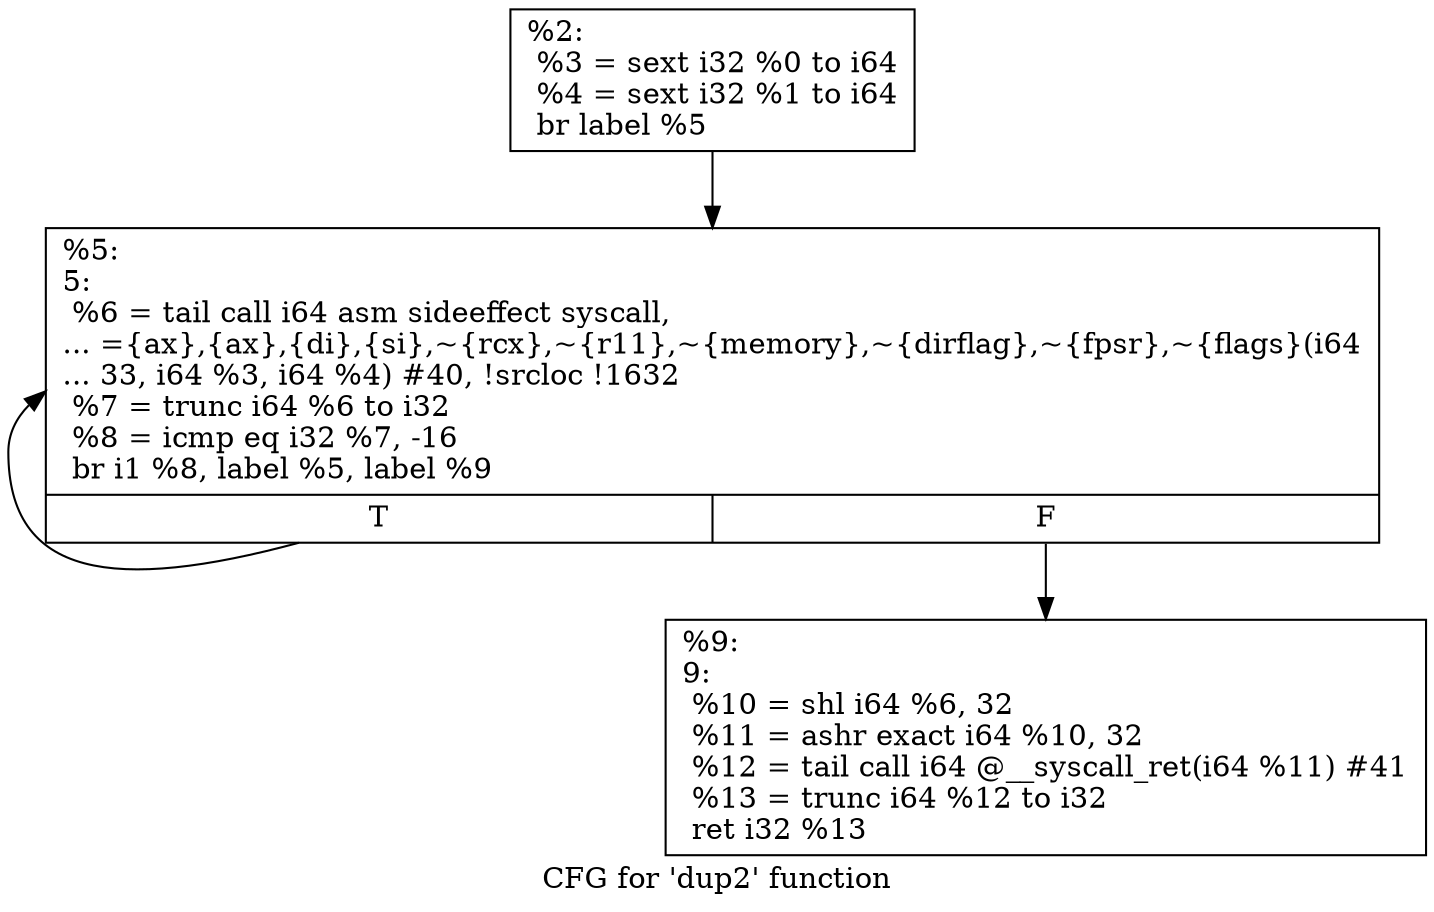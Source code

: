 digraph "CFG for 'dup2' function" {
	label="CFG for 'dup2' function";

	Node0x1a3ec60 [shape=record,label="{%2:\l  %3 = sext i32 %0 to i64\l  %4 = sext i32 %1 to i64\l  br label %5\l}"];
	Node0x1a3ec60 -> Node0x1a3ece0;
	Node0x1a3ece0 [shape=record,label="{%5:\l5:                                                \l  %6 = tail call i64 asm sideeffect syscall,\l... =\{ax\},\{ax\},\{di\},\{si\},~\{rcx\},~\{r11\},~\{memory\},~\{dirflag\},~\{fpsr\},~\{flags\}(i64\l... 33, i64 %3, i64 %4) #40, !srcloc !1632\l  %7 = trunc i64 %6 to i32\l  %8 = icmp eq i32 %7, -16\l  br i1 %8, label %5, label %9\l|{<s0>T|<s1>F}}"];
	Node0x1a3ece0:s0 -> Node0x1a3ece0;
	Node0x1a3ece0:s1 -> Node0x1a3efc0;
	Node0x1a3efc0 [shape=record,label="{%9:\l9:                                                \l  %10 = shl i64 %6, 32\l  %11 = ashr exact i64 %10, 32\l  %12 = tail call i64 @__syscall_ret(i64 %11) #41\l  %13 = trunc i64 %12 to i32\l  ret i32 %13\l}"];
}
